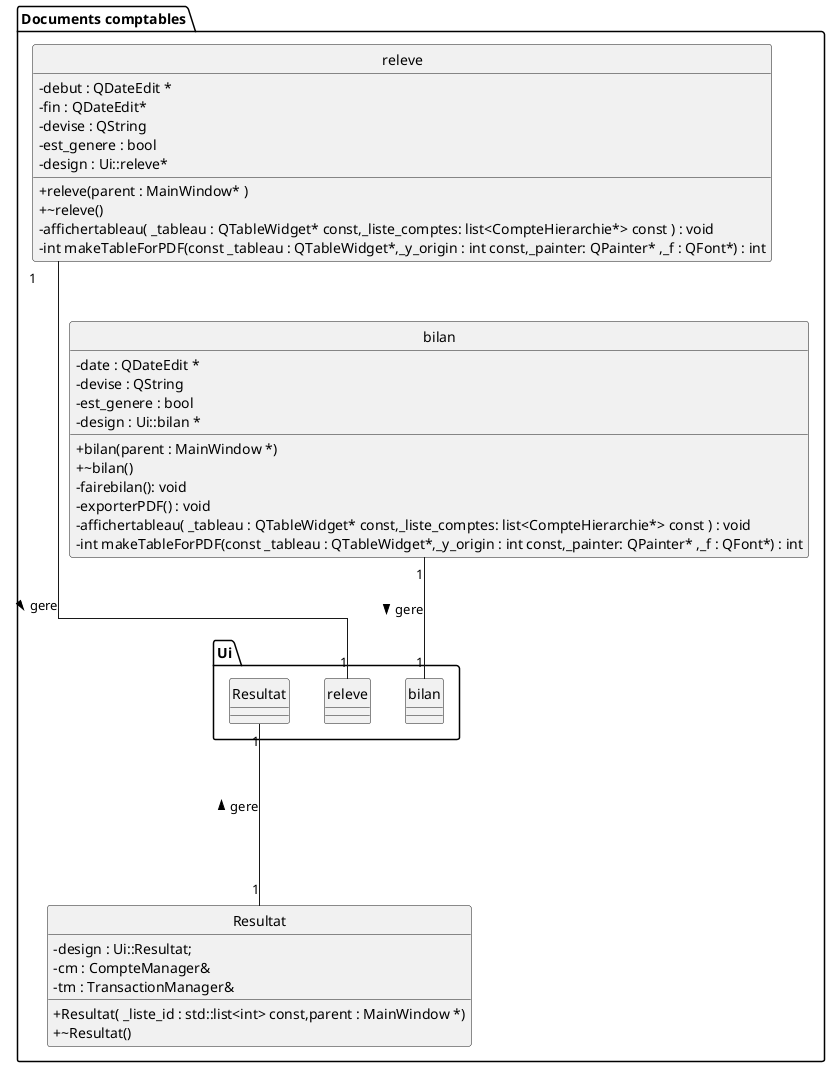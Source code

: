 @startuml
hide circle
skinparam linetype ortho
skinparam classAttributeIconSize 0

package "Documents comptables"{

class bilan{
    + bilan(parent : MainWindow *)
    + ~bilan()
    - fairebilan(): void
    - exporterPDF() : void
    - affichertableau( _tableau : QTableWidget* const,_liste_comptes: list<CompteHierarchie*> const ) : void
    - int makeTableForPDF(const _tableau : QTableWidget*,_y_origin : int const,_painter: QPainter* ,_f : QFont*) : int
    - date : QDateEdit *
    - devise : QString
    - est_genere : bool
    - design : Ui::bilan *

}

class releve{
    + releve(parent : MainWindow* )
    + ~releve()
    - affichertableau( _tableau : QTableWidget* const,_liste_comptes: list<CompteHierarchie*> const ) : void
    - int makeTableForPDF(const _tableau : QTableWidget*,_y_origin : int const,_painter: QPainter* ,_f : QFont*) : int
    - debut : QDateEdit *
    - fin : QDateEdit*
    - devise : QString
    - est_genere : bool
    - design : Ui::releve*
}

class Resultat{
    + Resultat( _liste_id : std::list<int> const,parent : MainWindow *)
    + ~Resultat()
    - design : Ui::Resultat;
    - cm : CompteManager&
    - tm : TransactionManager&
}

namespace Ui{
    class bilan{}
    class releve{}
    class Resultat{}

}


bilan "1"---"1" Ui.bilan :> gere
releve "1" ---- "1" Ui.releve :> gere
Ui.Resultat "1" ---- "1" Resultat :< gere
}
@enduml

